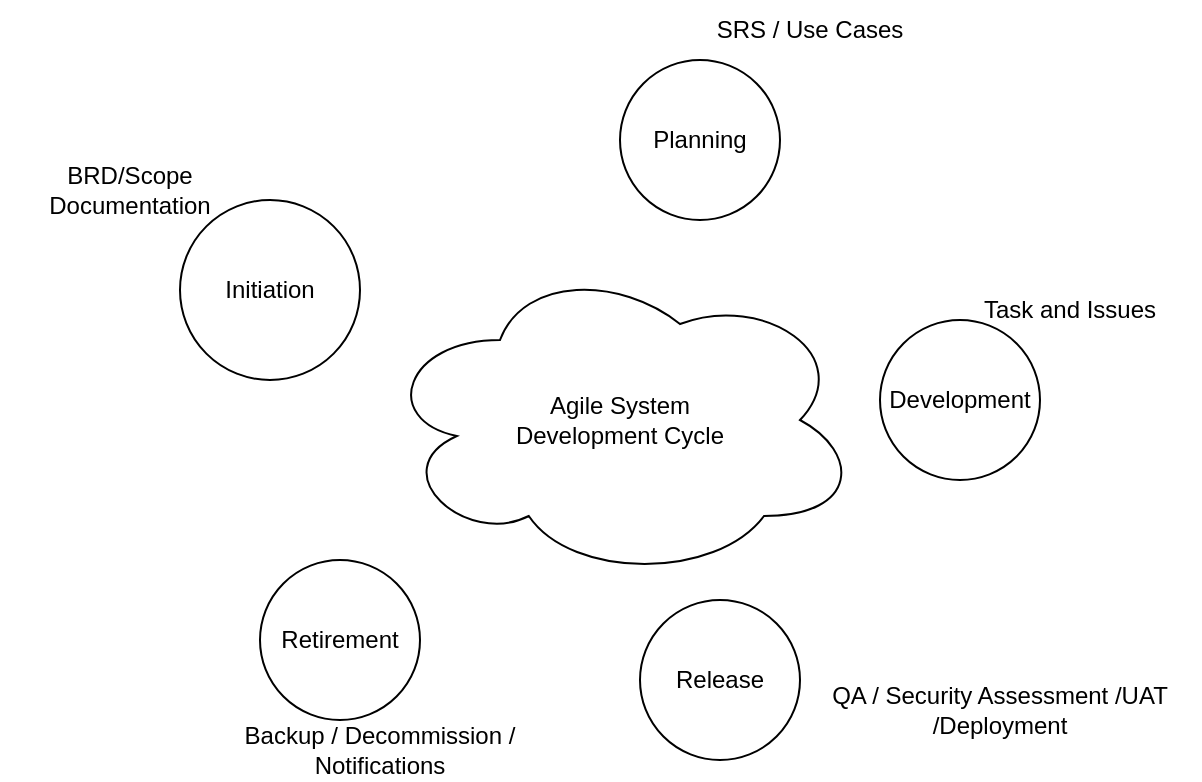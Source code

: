 <mxfile version="23.1.2" type="github">
  <diagram name="Page-1" id="zfi_z39KRMZiAdqfa__p">
    <mxGraphModel dx="1098" dy="506" grid="1" gridSize="10" guides="1" tooltips="1" connect="1" arrows="1" fold="1" page="1" pageScale="1" pageWidth="850" pageHeight="1100" math="0" shadow="0">
      <root>
        <mxCell id="0" />
        <mxCell id="1" parent="0" />
        <mxCell id="br7aP03rx6v40O2pfSzx-1" value="Agile System &lt;br&gt;Development Cycle" style="ellipse;shape=cloud;whiteSpace=wrap;html=1;" vertex="1" parent="1">
          <mxGeometry x="360" y="250" width="240" height="160" as="geometry" />
        </mxCell>
        <mxCell id="br7aP03rx6v40O2pfSzx-2" value="Initiation" style="ellipse;whiteSpace=wrap;html=1;aspect=fixed;" vertex="1" parent="1">
          <mxGeometry x="260" y="220" width="90" height="90" as="geometry" />
        </mxCell>
        <mxCell id="br7aP03rx6v40O2pfSzx-3" value="Planning" style="ellipse;whiteSpace=wrap;html=1;aspect=fixed;" vertex="1" parent="1">
          <mxGeometry x="480" y="150" width="80" height="80" as="geometry" />
        </mxCell>
        <mxCell id="br7aP03rx6v40O2pfSzx-4" value="Development" style="ellipse;whiteSpace=wrap;html=1;aspect=fixed;" vertex="1" parent="1">
          <mxGeometry x="610" y="280" width="80" height="80" as="geometry" />
        </mxCell>
        <mxCell id="br7aP03rx6v40O2pfSzx-5" value="Release" style="ellipse;whiteSpace=wrap;html=1;aspect=fixed;" vertex="1" parent="1">
          <mxGeometry x="490" y="420" width="80" height="80" as="geometry" />
        </mxCell>
        <mxCell id="br7aP03rx6v40O2pfSzx-6" value="Retirement" style="ellipse;whiteSpace=wrap;html=1;aspect=fixed;" vertex="1" parent="1">
          <mxGeometry x="300" y="400" width="80" height="80" as="geometry" />
        </mxCell>
        <mxCell id="br7aP03rx6v40O2pfSzx-12" value="BRD/Scope Documentation" style="text;html=1;strokeColor=none;fillColor=none;align=center;verticalAlign=middle;whiteSpace=wrap;rounded=0;" vertex="1" parent="1">
          <mxGeometry x="170" y="200" width="130" height="30" as="geometry" />
        </mxCell>
        <mxCell id="br7aP03rx6v40O2pfSzx-13" value="SRS / Use Cases" style="text;html=1;strokeColor=none;fillColor=none;align=center;verticalAlign=middle;whiteSpace=wrap;rounded=0;" vertex="1" parent="1">
          <mxGeometry x="510" y="120" width="130" height="30" as="geometry" />
        </mxCell>
        <mxCell id="br7aP03rx6v40O2pfSzx-15" value="Task and Issues" style="text;html=1;strokeColor=none;fillColor=none;align=center;verticalAlign=middle;whiteSpace=wrap;rounded=0;" vertex="1" parent="1">
          <mxGeometry x="640" y="260" width="130" height="30" as="geometry" />
        </mxCell>
        <mxCell id="br7aP03rx6v40O2pfSzx-17" value="QA / Security Assessment /UAT /Deployment" style="text;html=1;strokeColor=none;fillColor=none;align=center;verticalAlign=middle;whiteSpace=wrap;rounded=0;" vertex="1" parent="1">
          <mxGeometry x="570" y="460" width="200" height="30" as="geometry" />
        </mxCell>
        <mxCell id="br7aP03rx6v40O2pfSzx-18" value="Backup / Decommission / Notifications" style="text;html=1;strokeColor=none;fillColor=none;align=center;verticalAlign=middle;whiteSpace=wrap;rounded=0;" vertex="1" parent="1">
          <mxGeometry x="260" y="480" width="200" height="30" as="geometry" />
        </mxCell>
      </root>
    </mxGraphModel>
  </diagram>
</mxfile>
